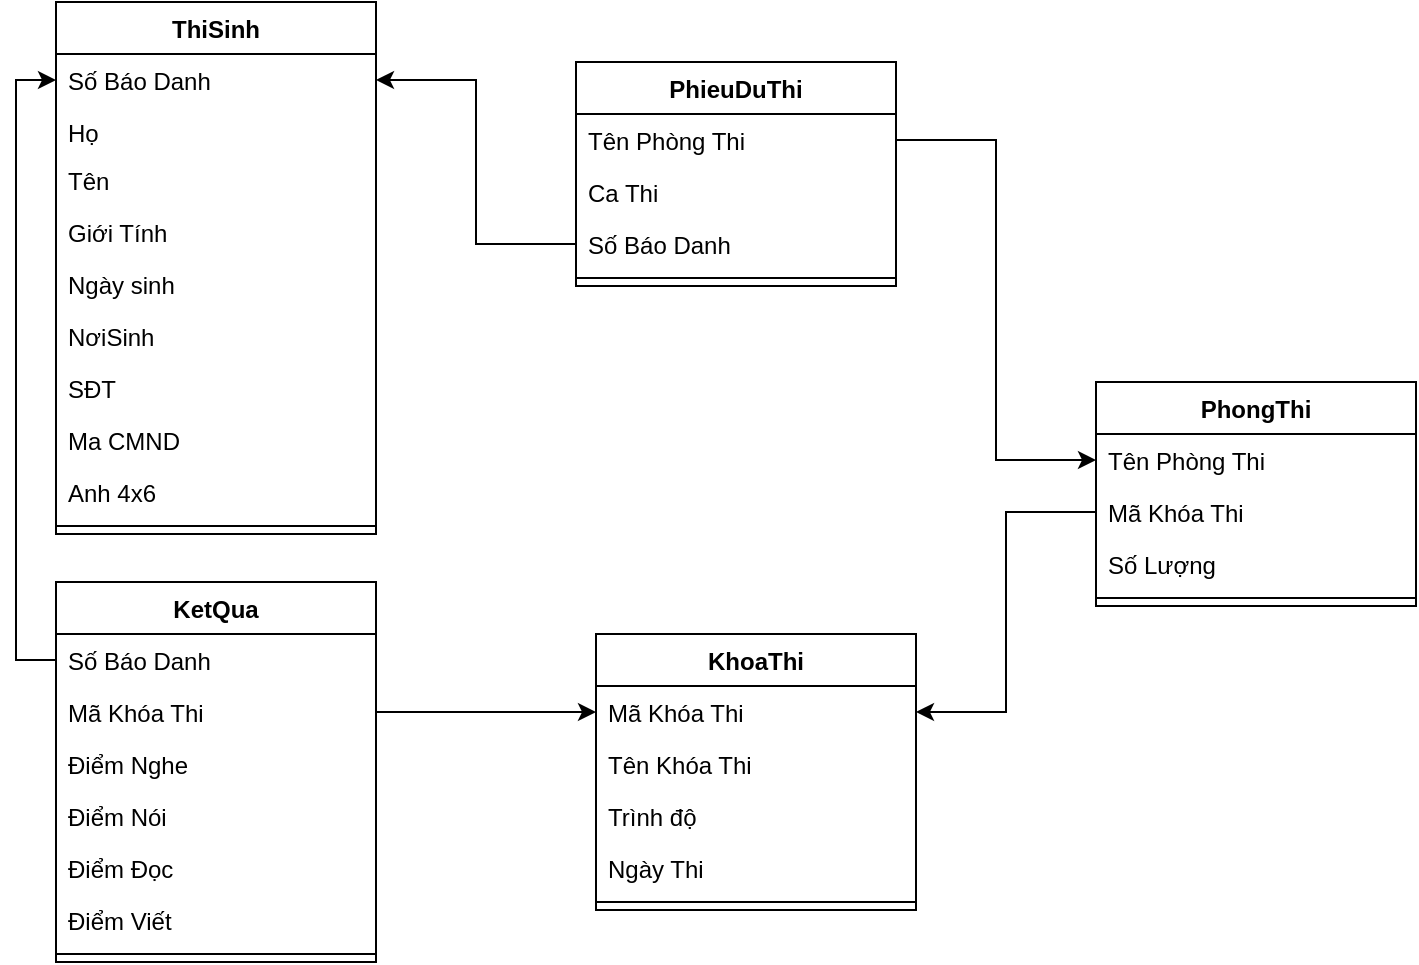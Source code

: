 <mxfile version="13.9.9" type="device"><diagram id="lCP2__e5VOAuJmAD5OVu" name="Page-1"><mxGraphModel dx="1092" dy="494" grid="1" gridSize="10" guides="1" tooltips="1" connect="1" arrows="1" fold="1" page="1" pageScale="1" pageWidth="850" pageHeight="1100" math="0" shadow="0"><root><mxCell id="0"/><mxCell id="1" parent="0"/><mxCell id="dkJt6bYtbmZe4je-Giy7-2" value="ThiSinh" style="swimlane;fontStyle=1;align=center;verticalAlign=top;childLayout=stackLayout;horizontal=1;startSize=26;horizontalStack=0;resizeParent=1;resizeParentMax=0;resizeLast=0;collapsible=1;marginBottom=0;" parent="1" vertex="1"><mxGeometry x="100" y="40" width="160" height="266" as="geometry"><mxRectangle x="320" y="120" width="80" height="26" as="alternateBounds"/></mxGeometry></mxCell><mxCell id="dkJt6bYtbmZe4je-Giy7-72" value="Số Báo Danh" style="text;strokeColor=none;fillColor=none;align=left;verticalAlign=top;spacingLeft=4;spacingRight=4;overflow=hidden;rotatable=0;points=[[0,0.5],[1,0.5]];portConstraint=eastwest;" parent="dkJt6bYtbmZe4je-Giy7-2" vertex="1"><mxGeometry y="26" width="160" height="26" as="geometry"/></mxCell><mxCell id="dkJt6bYtbmZe4je-Giy7-3" value="Họ" style="text;strokeColor=none;fillColor=none;align=left;verticalAlign=top;spacingLeft=4;spacingRight=4;overflow=hidden;rotatable=0;points=[[0,0.5],[1,0.5]];portConstraint=eastwest;" parent="dkJt6bYtbmZe4je-Giy7-2" vertex="1"><mxGeometry y="52" width="160" height="24" as="geometry"/></mxCell><mxCell id="dkJt6bYtbmZe4je-Giy7-10" value="Tên" style="text;strokeColor=none;fillColor=none;align=left;verticalAlign=top;spacingLeft=4;spacingRight=4;overflow=hidden;rotatable=0;points=[[0,0.5],[1,0.5]];portConstraint=eastwest;" parent="dkJt6bYtbmZe4je-Giy7-2" vertex="1"><mxGeometry y="76" width="160" height="26" as="geometry"/></mxCell><mxCell id="dkJt6bYtbmZe4je-Giy7-11" value="Giới Tính" style="text;strokeColor=none;fillColor=none;align=left;verticalAlign=top;spacingLeft=4;spacingRight=4;overflow=hidden;rotatable=0;points=[[0,0.5],[1,0.5]];portConstraint=eastwest;" parent="dkJt6bYtbmZe4je-Giy7-2" vertex="1"><mxGeometry y="102" width="160" height="26" as="geometry"/></mxCell><mxCell id="dkJt6bYtbmZe4je-Giy7-12" value="Ngày sinh" style="text;strokeColor=none;fillColor=none;align=left;verticalAlign=top;spacingLeft=4;spacingRight=4;overflow=hidden;rotatable=0;points=[[0,0.5],[1,0.5]];portConstraint=eastwest;" parent="dkJt6bYtbmZe4je-Giy7-2" vertex="1"><mxGeometry y="128" width="160" height="26" as="geometry"/></mxCell><mxCell id="dkJt6bYtbmZe4je-Giy7-22" value="NơiSinh" style="text;strokeColor=none;fillColor=none;align=left;verticalAlign=top;spacingLeft=4;spacingRight=4;overflow=hidden;rotatable=0;points=[[0,0.5],[1,0.5]];portConstraint=eastwest;" parent="dkJt6bYtbmZe4je-Giy7-2" vertex="1"><mxGeometry y="154" width="160" height="26" as="geometry"/></mxCell><mxCell id="dkJt6bYtbmZe4je-Giy7-26" value="SĐT" style="text;strokeColor=none;fillColor=none;align=left;verticalAlign=top;spacingLeft=4;spacingRight=4;overflow=hidden;rotatable=0;points=[[0,0.5],[1,0.5]];portConstraint=eastwest;" parent="dkJt6bYtbmZe4je-Giy7-2" vertex="1"><mxGeometry y="180" width="160" height="26" as="geometry"/></mxCell><mxCell id="dkJt6bYtbmZe4je-Giy7-23" value="Ma CMND" style="text;strokeColor=none;fillColor=none;align=left;verticalAlign=top;spacingLeft=4;spacingRight=4;overflow=hidden;rotatable=0;points=[[0,0.5],[1,0.5]];portConstraint=eastwest;" parent="dkJt6bYtbmZe4je-Giy7-2" vertex="1"><mxGeometry y="206" width="160" height="26" as="geometry"/></mxCell><mxCell id="dkJt6bYtbmZe4je-Giy7-27" value="Anh 4x6" style="text;strokeColor=none;fillColor=none;align=left;verticalAlign=top;spacingLeft=4;spacingRight=4;overflow=hidden;rotatable=0;points=[[0,0.5],[1,0.5]];portConstraint=eastwest;" parent="dkJt6bYtbmZe4je-Giy7-2" vertex="1"><mxGeometry y="232" width="160" height="26" as="geometry"/></mxCell><mxCell id="dkJt6bYtbmZe4je-Giy7-4" value="" style="line;strokeWidth=1;fillColor=none;align=left;verticalAlign=middle;spacingTop=-1;spacingLeft=3;spacingRight=3;rotatable=0;labelPosition=right;points=[];portConstraint=eastwest;" parent="dkJt6bYtbmZe4je-Giy7-2" vertex="1"><mxGeometry y="258" width="160" height="8" as="geometry"/></mxCell><mxCell id="dkJt6bYtbmZe4je-Giy7-28" value="KhoaThi" style="swimlane;fontStyle=1;align=center;verticalAlign=top;childLayout=stackLayout;horizontal=1;startSize=26;horizontalStack=0;resizeParent=1;resizeParentMax=0;resizeLast=0;collapsible=1;marginBottom=0;" parent="1" vertex="1"><mxGeometry x="370" y="356" width="160" height="138" as="geometry"/></mxCell><mxCell id="dkJt6bYtbmZe4je-Giy7-29" value="Mã Khóa Thi" style="text;strokeColor=none;fillColor=none;align=left;verticalAlign=top;spacingLeft=4;spacingRight=4;overflow=hidden;rotatable=0;points=[[0,0.5],[1,0.5]];portConstraint=eastwest;" parent="dkJt6bYtbmZe4je-Giy7-28" vertex="1"><mxGeometry y="26" width="160" height="26" as="geometry"/></mxCell><mxCell id="dkJt6bYtbmZe4je-Giy7-32" value="Tên Khóa Thi" style="text;strokeColor=none;fillColor=none;align=left;verticalAlign=top;spacingLeft=4;spacingRight=4;overflow=hidden;rotatable=0;points=[[0,0.5],[1,0.5]];portConstraint=eastwest;" parent="dkJt6bYtbmZe4je-Giy7-28" vertex="1"><mxGeometry y="52" width="160" height="26" as="geometry"/></mxCell><mxCell id="dkJt6bYtbmZe4je-Giy7-55" value="Trình độ" style="text;strokeColor=none;fillColor=none;align=left;verticalAlign=top;spacingLeft=4;spacingRight=4;overflow=hidden;rotatable=0;points=[[0,0.5],[1,0.5]];portConstraint=eastwest;" parent="dkJt6bYtbmZe4je-Giy7-28" vertex="1"><mxGeometry y="78" width="160" height="26" as="geometry"/></mxCell><mxCell id="dkJt6bYtbmZe4je-Giy7-33" value="Ngày Thi" style="text;strokeColor=none;fillColor=none;align=left;verticalAlign=top;spacingLeft=4;spacingRight=4;overflow=hidden;rotatable=0;points=[[0,0.5],[1,0.5]];portConstraint=eastwest;" parent="dkJt6bYtbmZe4je-Giy7-28" vertex="1"><mxGeometry y="104" width="160" height="26" as="geometry"/></mxCell><mxCell id="dkJt6bYtbmZe4je-Giy7-30" value="" style="line;strokeWidth=1;fillColor=none;align=left;verticalAlign=middle;spacingTop=-1;spacingLeft=3;spacingRight=3;rotatable=0;labelPosition=right;points=[];portConstraint=eastwest;" parent="dkJt6bYtbmZe4je-Giy7-28" vertex="1"><mxGeometry y="130" width="160" height="8" as="geometry"/></mxCell><mxCell id="dkJt6bYtbmZe4je-Giy7-34" value="KetQua" style="swimlane;fontStyle=1;align=center;verticalAlign=top;childLayout=stackLayout;horizontal=1;startSize=26;horizontalStack=0;resizeParent=1;resizeParentMax=0;resizeLast=0;collapsible=1;marginBottom=0;" parent="1" vertex="1"><mxGeometry x="100" y="330" width="160" height="190" as="geometry"/></mxCell><mxCell id="dkJt6bYtbmZe4je-Giy7-35" value="Số Báo Danh" style="text;strokeColor=none;fillColor=none;align=left;verticalAlign=top;spacingLeft=4;spacingRight=4;overflow=hidden;rotatable=0;points=[[0,0.5],[1,0.5]];portConstraint=eastwest;" parent="dkJt6bYtbmZe4je-Giy7-34" vertex="1"><mxGeometry y="26" width="160" height="26" as="geometry"/></mxCell><mxCell id="dkJt6bYtbmZe4je-Giy7-44" value="Mã Khóa Thi" style="text;strokeColor=none;fillColor=none;align=left;verticalAlign=top;spacingLeft=4;spacingRight=4;overflow=hidden;rotatable=0;points=[[0,0.5],[1,0.5]];portConstraint=eastwest;" parent="dkJt6bYtbmZe4je-Giy7-34" vertex="1"><mxGeometry y="52" width="160" height="26" as="geometry"/></mxCell><mxCell id="dkJt6bYtbmZe4je-Giy7-47" value="Điểm Nghe" style="text;strokeColor=none;fillColor=none;align=left;verticalAlign=top;spacingLeft=4;spacingRight=4;overflow=hidden;rotatable=0;points=[[0,0.5],[1,0.5]];portConstraint=eastwest;" parent="dkJt6bYtbmZe4je-Giy7-34" vertex="1"><mxGeometry y="78" width="160" height="26" as="geometry"/></mxCell><mxCell id="dkJt6bYtbmZe4je-Giy7-61" value="Điểm Nói" style="text;strokeColor=none;fillColor=none;align=left;verticalAlign=top;spacingLeft=4;spacingRight=4;overflow=hidden;rotatable=0;points=[[0,0.5],[1,0.5]];portConstraint=eastwest;" parent="dkJt6bYtbmZe4je-Giy7-34" vertex="1"><mxGeometry y="104" width="160" height="26" as="geometry"/></mxCell><mxCell id="dkJt6bYtbmZe4je-Giy7-60" value="Điểm Đọc" style="text;strokeColor=none;fillColor=none;align=left;verticalAlign=top;spacingLeft=4;spacingRight=4;overflow=hidden;rotatable=0;points=[[0,0.5],[1,0.5]];portConstraint=eastwest;" parent="dkJt6bYtbmZe4je-Giy7-34" vertex="1"><mxGeometry y="130" width="160" height="26" as="geometry"/></mxCell><mxCell id="dkJt6bYtbmZe4je-Giy7-62" value="Điểm Viết" style="text;strokeColor=none;fillColor=none;align=left;verticalAlign=top;spacingLeft=4;spacingRight=4;overflow=hidden;rotatable=0;points=[[0,0.5],[1,0.5]];portConstraint=eastwest;" parent="dkJt6bYtbmZe4je-Giy7-34" vertex="1"><mxGeometry y="156" width="160" height="26" as="geometry"/></mxCell><mxCell id="dkJt6bYtbmZe4je-Giy7-36" value="" style="line;strokeWidth=1;fillColor=none;align=left;verticalAlign=middle;spacingTop=-1;spacingLeft=3;spacingRight=3;rotatable=0;labelPosition=right;points=[];portConstraint=eastwest;" parent="dkJt6bYtbmZe4je-Giy7-34" vertex="1"><mxGeometry y="182" width="160" height="8" as="geometry"/></mxCell><mxCell id="dkJt6bYtbmZe4je-Giy7-38" value="PhongThi" style="swimlane;fontStyle=1;align=center;verticalAlign=top;childLayout=stackLayout;horizontal=1;startSize=26;horizontalStack=0;resizeParent=1;resizeParentMax=0;resizeLast=0;collapsible=1;marginBottom=0;" parent="1" vertex="1"><mxGeometry x="620" y="230" width="160" height="112" as="geometry"/></mxCell><mxCell id="dkJt6bYtbmZe4je-Giy7-39" value="Tên Phòng Thi" style="text;strokeColor=none;fillColor=none;align=left;verticalAlign=top;spacingLeft=4;spacingRight=4;overflow=hidden;rotatable=0;points=[[0,0.5],[1,0.5]];portConstraint=eastwest;" parent="dkJt6bYtbmZe4je-Giy7-38" vertex="1"><mxGeometry y="26" width="160" height="26" as="geometry"/></mxCell><mxCell id="dkJt6bYtbmZe4je-Giy7-43" value="Mã Khóa Thi" style="text;strokeColor=none;fillColor=none;align=left;verticalAlign=top;spacingLeft=4;spacingRight=4;overflow=hidden;rotatable=0;points=[[0,0.5],[1,0.5]];portConstraint=eastwest;" parent="dkJt6bYtbmZe4je-Giy7-38" vertex="1"><mxGeometry y="52" width="160" height="26" as="geometry"/></mxCell><mxCell id="dkJt6bYtbmZe4je-Giy7-42" value="Số Lượng" style="text;strokeColor=none;fillColor=none;align=left;verticalAlign=top;spacingLeft=4;spacingRight=4;overflow=hidden;rotatable=0;points=[[0,0.5],[1,0.5]];portConstraint=eastwest;" parent="dkJt6bYtbmZe4je-Giy7-38" vertex="1"><mxGeometry y="78" width="160" height="26" as="geometry"/></mxCell><mxCell id="dkJt6bYtbmZe4je-Giy7-40" value="" style="line;strokeWidth=1;fillColor=none;align=left;verticalAlign=middle;spacingTop=-1;spacingLeft=3;spacingRight=3;rotatable=0;labelPosition=right;points=[];portConstraint=eastwest;" parent="dkJt6bYtbmZe4je-Giy7-38" vertex="1"><mxGeometry y="104" width="160" height="8" as="geometry"/></mxCell><mxCell id="dkJt6bYtbmZe4je-Giy7-49" style="edgeStyle=orthogonalEdgeStyle;rounded=0;orthogonalLoop=1;jettySize=auto;html=1;" parent="1" source="dkJt6bYtbmZe4je-Giy7-43" target="dkJt6bYtbmZe4je-Giy7-29" edge="1"><mxGeometry relative="1" as="geometry"/></mxCell><mxCell id="dkJt6bYtbmZe4je-Giy7-50" style="edgeStyle=orthogonalEdgeStyle;rounded=0;orthogonalLoop=1;jettySize=auto;html=1;" parent="1" source="dkJt6bYtbmZe4je-Giy7-44" target="dkJt6bYtbmZe4je-Giy7-29" edge="1"><mxGeometry relative="1" as="geometry"/></mxCell><mxCell id="dkJt6bYtbmZe4je-Giy7-63" value="PhieuDuThi" style="swimlane;fontStyle=1;align=center;verticalAlign=top;childLayout=stackLayout;horizontal=1;startSize=26;horizontalStack=0;resizeParent=1;resizeParentMax=0;resizeLast=0;collapsible=1;marginBottom=0;" parent="1" vertex="1"><mxGeometry x="360" y="70" width="160" height="112" as="geometry"/></mxCell><mxCell id="dkJt6bYtbmZe4je-Giy7-64" value="Tên Phòng Thi" style="text;strokeColor=none;fillColor=none;align=left;verticalAlign=top;spacingLeft=4;spacingRight=4;overflow=hidden;rotatable=0;points=[[0,0.5],[1,0.5]];portConstraint=eastwest;" parent="dkJt6bYtbmZe4je-Giy7-63" vertex="1"><mxGeometry y="26" width="160" height="26" as="geometry"/></mxCell><mxCell id="dkJt6bYtbmZe4je-Giy7-67" value="Ca Thi" style="text;strokeColor=none;fillColor=none;align=left;verticalAlign=top;spacingLeft=4;spacingRight=4;overflow=hidden;rotatable=0;points=[[0,0.5],[1,0.5]];portConstraint=eastwest;" parent="dkJt6bYtbmZe4je-Giy7-63" vertex="1"><mxGeometry y="52" width="160" height="26" as="geometry"/></mxCell><mxCell id="dkJt6bYtbmZe4je-Giy7-68" value="Số Báo Danh" style="text;strokeColor=none;fillColor=none;align=left;verticalAlign=top;spacingLeft=4;spacingRight=4;overflow=hidden;rotatable=0;points=[[0,0.5],[1,0.5]];portConstraint=eastwest;" parent="dkJt6bYtbmZe4je-Giy7-63" vertex="1"><mxGeometry y="78" width="160" height="26" as="geometry"/></mxCell><mxCell id="dkJt6bYtbmZe4je-Giy7-65" value="" style="line;strokeWidth=1;fillColor=none;align=left;verticalAlign=middle;spacingTop=-1;spacingLeft=3;spacingRight=3;rotatable=0;labelPosition=right;points=[];portConstraint=eastwest;" parent="dkJt6bYtbmZe4je-Giy7-63" vertex="1"><mxGeometry y="104" width="160" height="8" as="geometry"/></mxCell><mxCell id="dkJt6bYtbmZe4je-Giy7-74" style="edgeStyle=orthogonalEdgeStyle;rounded=0;orthogonalLoop=1;jettySize=auto;html=1;entryX=0;entryY=0.5;entryDx=0;entryDy=0;" parent="1" source="dkJt6bYtbmZe4je-Giy7-64" target="dkJt6bYtbmZe4je-Giy7-39" edge="1"><mxGeometry relative="1" as="geometry"/></mxCell><mxCell id="dkJt6bYtbmZe4je-Giy7-75" style="edgeStyle=orthogonalEdgeStyle;rounded=0;orthogonalLoop=1;jettySize=auto;html=1;" parent="1" source="dkJt6bYtbmZe4je-Giy7-68" target="dkJt6bYtbmZe4je-Giy7-72" edge="1"><mxGeometry relative="1" as="geometry"/></mxCell><mxCell id="dkJt6bYtbmZe4je-Giy7-76" style="edgeStyle=orthogonalEdgeStyle;rounded=0;orthogonalLoop=1;jettySize=auto;html=1;entryX=0;entryY=0.5;entryDx=0;entryDy=0;" parent="1" source="dkJt6bYtbmZe4je-Giy7-35" target="dkJt6bYtbmZe4je-Giy7-72" edge="1"><mxGeometry relative="1" as="geometry"/></mxCell></root></mxGraphModel></diagram></mxfile>